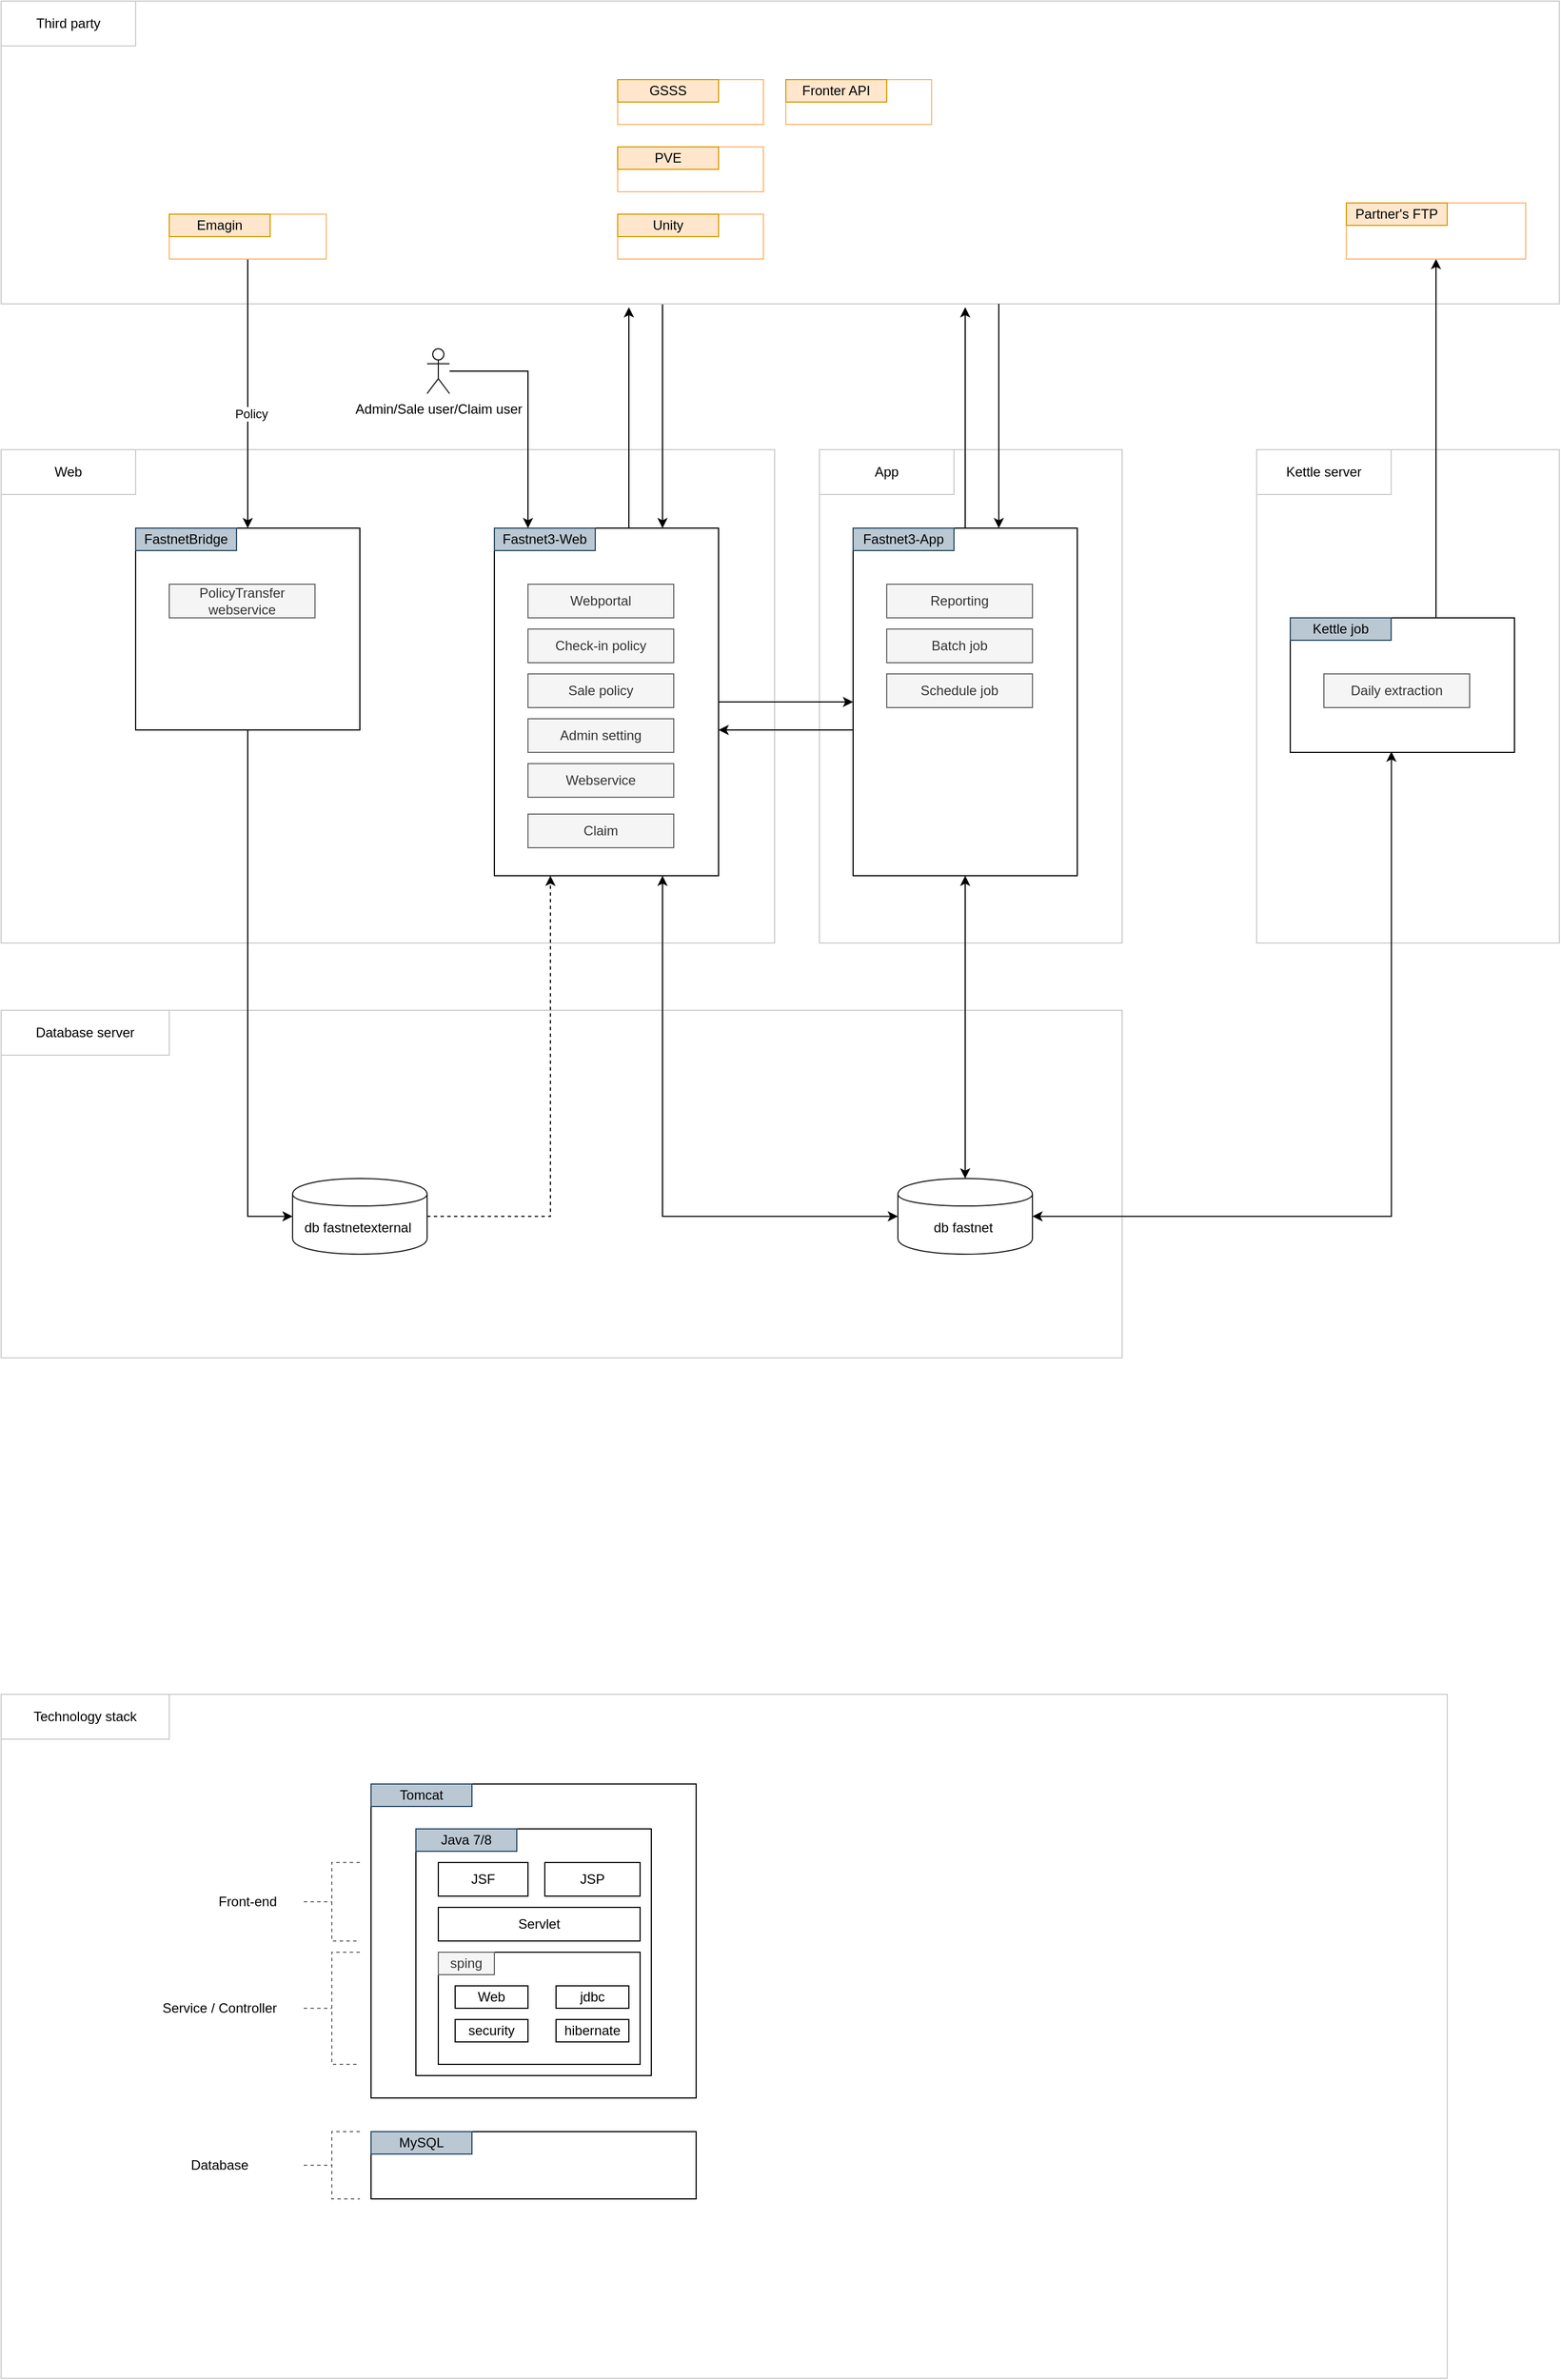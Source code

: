 <mxfile version="13.10.0" type="github">
  <diagram id="_Qi5-8vMkDARBLpsw7g2" name="Page-1">
    <mxGraphModel dx="2264" dy="1862" grid="1" gridSize="10" guides="1" tooltips="1" connect="1" arrows="1" fold="1" page="1" pageScale="1" pageWidth="850" pageHeight="1100" math="0" shadow="0">
      <root>
        <mxCell id="0" />
        <mxCell id="1" parent="0" />
        <mxCell id="d4HiScYhIK8ZEe099J1S-32" value="" style="rounded=0;whiteSpace=wrap;html=1;strokeColor=#CCCCCC;" parent="1" vertex="1">
          <mxGeometry x="-60" y="1320" width="1290" height="610" as="geometry" />
        </mxCell>
        <mxCell id="04xc2cwC5dB2ZxlCefCA-4" value="" style="rounded=0;whiteSpace=wrap;html=1;fillColor=none;" vertex="1" parent="1">
          <mxGeometry x="270" y="1400" width="290" height="280" as="geometry" />
        </mxCell>
        <mxCell id="FntSjyLviNsC1k4Xi9m7-3" value="" style="rounded=0;whiteSpace=wrap;html=1;strokeColor=#CCCCCC;" parent="1" vertex="1">
          <mxGeometry x="470" y="-138.52" width="330" height="198.52" as="geometry" />
        </mxCell>
        <mxCell id="fq4dfgVjbXa0ldg3vMH8-18" value="" style="rounded=0;whiteSpace=wrap;html=1;strokeColor=#CCCCCC;" parent="1" vertex="1">
          <mxGeometry x="-60" y="210" width="690" height="440" as="geometry" />
        </mxCell>
        <mxCell id="d4HiScYhIK8ZEe099J1S-29" style="edgeStyle=orthogonalEdgeStyle;rounded=0;orthogonalLoop=1;jettySize=auto;html=1;entryX=0.75;entryY=0;entryDx=0;entryDy=0;" parent="1" source="d4HiScYhIK8ZEe099J1S-25" target="fq4dfgVjbXa0ldg3vMH8-4" edge="1">
          <mxGeometry relative="1" as="geometry">
            <Array as="points">
              <mxPoint x="530" y="200" />
              <mxPoint x="530" y="200" />
            </Array>
          </mxGeometry>
        </mxCell>
        <mxCell id="d4HiScYhIK8ZEe099J1S-25" value="" style="rounded=0;whiteSpace=wrap;html=1;strokeColor=#CCCCCC;" parent="1" vertex="1">
          <mxGeometry x="-60" y="-190" width="1390" height="270" as="geometry" />
        </mxCell>
        <mxCell id="d4HiScYhIK8ZEe099J1S-26" value="Third party" style="rounded=0;whiteSpace=wrap;html=1;strokeColor=#CCCCCC;" parent="1" vertex="1">
          <mxGeometry x="-60" y="-190" width="120" height="40" as="geometry" />
        </mxCell>
        <mxCell id="d4HiScYhIK8ZEe099J1S-7" value="" style="rounded=0;whiteSpace=wrap;html=1;strokeColor=#CCCCCC;" parent="1" vertex="1">
          <mxGeometry x="-60" y="710" width="1000" height="310" as="geometry" />
        </mxCell>
        <mxCell id="d4HiScYhIK8ZEe099J1S-8" value="Database server" style="rounded=0;whiteSpace=wrap;html=1;strokeColor=#CCCCCC;" parent="1" vertex="1">
          <mxGeometry x="-60" y="710" width="150" height="40" as="geometry" />
        </mxCell>
        <mxCell id="d4HiScYhIK8ZEe099J1S-5" value="" style="rounded=0;whiteSpace=wrap;html=1;strokeColor=#CCCCCC;" parent="1" vertex="1">
          <mxGeometry x="1060" y="210" width="270" height="440" as="geometry" />
        </mxCell>
        <mxCell id="d4HiScYhIK8ZEe099J1S-6" value="Kettle server" style="rounded=0;whiteSpace=wrap;html=1;strokeColor=#CCCCCC;" parent="1" vertex="1">
          <mxGeometry x="1060" y="210" width="120" height="40" as="geometry" />
        </mxCell>
        <mxCell id="d4HiScYhIK8ZEe099J1S-3" value="" style="rounded=0;whiteSpace=wrap;html=1;strokeColor=#CCCCCC;" parent="1" vertex="1">
          <mxGeometry x="670" y="210" width="270" height="440" as="geometry" />
        </mxCell>
        <mxCell id="d4HiScYhIK8ZEe099J1S-30" style="edgeStyle=orthogonalEdgeStyle;rounded=0;orthogonalLoop=1;jettySize=auto;html=1;entryX=0;entryY=0.5;entryDx=0;entryDy=0;" parent="1" source="fq4dfgVjbXa0ldg3vMH8-1" target="fq4dfgVjbXa0ldg3vMH8-34" edge="1">
          <mxGeometry relative="1" as="geometry" />
        </mxCell>
        <mxCell id="fq4dfgVjbXa0ldg3vMH8-1" value="" style="rounded=0;whiteSpace=wrap;html=1;" parent="1" vertex="1">
          <mxGeometry x="60" y="280" width="200" height="180" as="geometry" />
        </mxCell>
        <mxCell id="fq4dfgVjbXa0ldg3vMH8-2" value="FastnetBridge" style="rounded=0;whiteSpace=wrap;html=1;fillColor=#bac8d3;strokeColor=#23445d;" parent="1" vertex="1">
          <mxGeometry x="60" y="280" width="90" height="20" as="geometry" />
        </mxCell>
        <mxCell id="fq4dfgVjbXa0ldg3vMH8-3" value="PolicyTransfer webservice" style="rounded=0;whiteSpace=wrap;html=1;fillColor=#f5f5f5;strokeColor=#666666;fontColor=#333333;" parent="1" vertex="1">
          <mxGeometry x="90" y="330" width="130" height="30" as="geometry" />
        </mxCell>
        <mxCell id="fq4dfgVjbXa0ldg3vMH8-29" style="edgeStyle=orthogonalEdgeStyle;rounded=0;orthogonalLoop=1;jettySize=auto;html=1;entryX=0;entryY=0.5;entryDx=0;entryDy=0;" parent="1" source="fq4dfgVjbXa0ldg3vMH8-4" target="fq4dfgVjbXa0ldg3vMH8-10" edge="1">
          <mxGeometry relative="1" as="geometry" />
        </mxCell>
        <mxCell id="d4HiScYhIK8ZEe099J1S-28" style="edgeStyle=orthogonalEdgeStyle;rounded=0;orthogonalLoop=1;jettySize=auto;html=1;" parent="1" source="fq4dfgVjbXa0ldg3vMH8-4" edge="1">
          <mxGeometry relative="1" as="geometry">
            <mxPoint x="500" y="83" as="targetPoint" />
            <Array as="points">
              <mxPoint x="500" y="83" />
            </Array>
          </mxGeometry>
        </mxCell>
        <mxCell id="fq4dfgVjbXa0ldg3vMH8-4" value="" style="rounded=0;whiteSpace=wrap;html=1;" parent="1" vertex="1">
          <mxGeometry x="380" y="280" width="200" height="310" as="geometry" />
        </mxCell>
        <mxCell id="fq4dfgVjbXa0ldg3vMH8-5" value="Fastnet3-Web" style="rounded=0;whiteSpace=wrap;html=1;fillColor=#bac8d3;strokeColor=#23445d;" parent="1" vertex="1">
          <mxGeometry x="380" y="280" width="90" height="20" as="geometry" />
        </mxCell>
        <mxCell id="fq4dfgVjbXa0ldg3vMH8-6" value="Webportal" style="rounded=0;whiteSpace=wrap;html=1;fillColor=#f5f5f5;strokeColor=#666666;fontColor=#333333;" parent="1" vertex="1">
          <mxGeometry x="410" y="330" width="130" height="30" as="geometry" />
        </mxCell>
        <mxCell id="fq4dfgVjbXa0ldg3vMH8-7" value="Check-in policy" style="rounded=0;whiteSpace=wrap;html=1;fillColor=#f5f5f5;strokeColor=#666666;fontColor=#333333;" parent="1" vertex="1">
          <mxGeometry x="410" y="370" width="130" height="30" as="geometry" />
        </mxCell>
        <mxCell id="fq4dfgVjbXa0ldg3vMH8-8" value="Sale policy" style="rounded=0;whiteSpace=wrap;html=1;fillColor=#f5f5f5;strokeColor=#666666;fontColor=#333333;" parent="1" vertex="1">
          <mxGeometry x="410" y="410" width="130" height="30" as="geometry" />
        </mxCell>
        <mxCell id="fq4dfgVjbXa0ldg3vMH8-9" value="Admin setting" style="rounded=0;whiteSpace=wrap;html=1;fillColor=#f5f5f5;strokeColor=#666666;fontColor=#333333;" parent="1" vertex="1">
          <mxGeometry x="410" y="450" width="130" height="30" as="geometry" />
        </mxCell>
        <mxCell id="fq4dfgVjbXa0ldg3vMH8-30" style="edgeStyle=orthogonalEdgeStyle;rounded=0;orthogonalLoop=1;jettySize=auto;html=1;" parent="1" source="fq4dfgVjbXa0ldg3vMH8-10" target="fq4dfgVjbXa0ldg3vMH8-4" edge="1">
          <mxGeometry relative="1" as="geometry">
            <Array as="points">
              <mxPoint x="640" y="460" />
              <mxPoint x="640" y="460" />
            </Array>
          </mxGeometry>
        </mxCell>
        <mxCell id="fq4dfgVjbXa0ldg3vMH8-10" value="" style="rounded=0;whiteSpace=wrap;html=1;" parent="1" vertex="1">
          <mxGeometry x="700" y="280" width="200" height="310" as="geometry" />
        </mxCell>
        <mxCell id="fq4dfgVjbXa0ldg3vMH8-11" value="Fastnet3-App" style="rounded=0;whiteSpace=wrap;html=1;fillColor=#bac8d3;strokeColor=#23445d;" parent="1" vertex="1">
          <mxGeometry x="700" y="280" width="90" height="20" as="geometry" />
        </mxCell>
        <mxCell id="fq4dfgVjbXa0ldg3vMH8-12" value="Reporting" style="rounded=0;whiteSpace=wrap;html=1;fillColor=#f5f5f5;strokeColor=#666666;fontColor=#333333;" parent="1" vertex="1">
          <mxGeometry x="730" y="330" width="130" height="30" as="geometry" />
        </mxCell>
        <mxCell id="fq4dfgVjbXa0ldg3vMH8-13" value="Batch job" style="rounded=0;whiteSpace=wrap;html=1;fillColor=#f5f5f5;strokeColor=#666666;fontColor=#333333;" parent="1" vertex="1">
          <mxGeometry x="730" y="370" width="130" height="30" as="geometry" />
        </mxCell>
        <mxCell id="fq4dfgVjbXa0ldg3vMH8-14" value="Schedule job" style="rounded=0;whiteSpace=wrap;html=1;fillColor=#f5f5f5;strokeColor=#666666;fontColor=#333333;" parent="1" vertex="1">
          <mxGeometry x="730" y="410" width="130" height="30" as="geometry" />
        </mxCell>
        <mxCell id="fq4dfgVjbXa0ldg3vMH8-16" value="Webservice" style="rounded=0;whiteSpace=wrap;html=1;fillColor=#f5f5f5;strokeColor=#666666;fontColor=#333333;" parent="1" vertex="1">
          <mxGeometry x="410" y="490" width="130" height="30" as="geometry" />
        </mxCell>
        <mxCell id="fq4dfgVjbXa0ldg3vMH8-23" style="edgeStyle=orthogonalEdgeStyle;rounded=0;orthogonalLoop=1;jettySize=auto;html=1;" parent="1" source="fq4dfgVjbXa0ldg3vMH8-20" target="fq4dfgVjbXa0ldg3vMH8-1" edge="1">
          <mxGeometry relative="1" as="geometry">
            <Array as="points">
              <mxPoint x="160" y="150" />
              <mxPoint x="160" y="150" />
            </Array>
          </mxGeometry>
        </mxCell>
        <mxCell id="fq4dfgVjbXa0ldg3vMH8-24" value="Policy" style="edgeLabel;html=1;align=center;verticalAlign=middle;resizable=0;points=[];" parent="fq4dfgVjbXa0ldg3vMH8-23" vertex="1" connectable="0">
          <mxGeometry x="0.144" y="2" relative="1" as="geometry">
            <mxPoint x="1" as="offset" />
          </mxGeometry>
        </mxCell>
        <mxCell id="fq4dfgVjbXa0ldg3vMH8-27" value="" style="edgeStyle=orthogonalEdgeStyle;rounded=0;orthogonalLoop=1;jettySize=auto;html=1;" parent="1" source="fq4dfgVjbXa0ldg3vMH8-26" edge="1">
          <mxGeometry relative="1" as="geometry">
            <Array as="points">
              <mxPoint x="410" y="140" />
            </Array>
            <mxPoint x="410" y="280" as="targetPoint" />
          </mxGeometry>
        </mxCell>
        <mxCell id="fq4dfgVjbXa0ldg3vMH8-26" value="Admin/Sale user/Claim user" style="shape=umlActor;verticalLabelPosition=bottom;verticalAlign=top;html=1;outlineConnect=0;strokeColor=#1A1A1A;" parent="1" vertex="1">
          <mxGeometry x="320" y="120" width="20" height="40" as="geometry" />
        </mxCell>
        <mxCell id="d4HiScYhIK8ZEe099J1S-21" style="edgeStyle=orthogonalEdgeStyle;rounded=0;orthogonalLoop=1;jettySize=auto;html=1;entryX=0.5;entryY=1;entryDx=0;entryDy=0;" parent="1" source="fq4dfgVjbXa0ldg3vMH8-31" target="fq4dfgVjbXa0ldg3vMH8-53" edge="1">
          <mxGeometry relative="1" as="geometry">
            <Array as="points">
              <mxPoint x="1220" y="280" />
              <mxPoint x="1220" y="280" />
            </Array>
          </mxGeometry>
        </mxCell>
        <mxCell id="fq4dfgVjbXa0ldg3vMH8-31" value="" style="rounded=0;whiteSpace=wrap;html=1;" parent="1" vertex="1">
          <mxGeometry x="1090" y="360" width="200" height="120" as="geometry" />
        </mxCell>
        <mxCell id="fq4dfgVjbXa0ldg3vMH8-32" value="Kettle job" style="rounded=0;whiteSpace=wrap;html=1;fillColor=#bac8d3;strokeColor=#23445d;" parent="1" vertex="1">
          <mxGeometry x="1090" y="360" width="90" height="20" as="geometry" />
        </mxCell>
        <mxCell id="fq4dfgVjbXa0ldg3vMH8-33" value="Daily extraction" style="rounded=0;whiteSpace=wrap;html=1;fillColor=#f5f5f5;strokeColor=#666666;fontColor=#333333;" parent="1" vertex="1">
          <mxGeometry x="1120" y="410" width="130" height="30" as="geometry" />
        </mxCell>
        <mxCell id="fq4dfgVjbXa0ldg3vMH8-47" style="edgeStyle=orthogonalEdgeStyle;rounded=0;orthogonalLoop=1;jettySize=auto;html=1;entryX=0.25;entryY=1;entryDx=0;entryDy=0;dashed=1;" parent="1" source="fq4dfgVjbXa0ldg3vMH8-34" target="fq4dfgVjbXa0ldg3vMH8-4" edge="1">
          <mxGeometry relative="1" as="geometry" />
        </mxCell>
        <mxCell id="fq4dfgVjbXa0ldg3vMH8-34" value="db fastnetexternal&amp;nbsp;" style="shape=cylinder;whiteSpace=wrap;html=1;boundedLbl=1;backgroundOutline=1;strokeColor=#1A1A1A;" parent="1" vertex="1">
          <mxGeometry x="200" y="860" width="120" height="67.5" as="geometry" />
        </mxCell>
        <mxCell id="fq4dfgVjbXa0ldg3vMH8-49" style="edgeStyle=orthogonalEdgeStyle;rounded=0;orthogonalLoop=1;jettySize=auto;html=1;entryX=0.75;entryY=1;entryDx=0;entryDy=0;endArrow=classic;endFill=1;startArrow=classic;startFill=1;" parent="1" source="fq4dfgVjbXa0ldg3vMH8-48" target="fq4dfgVjbXa0ldg3vMH8-4" edge="1">
          <mxGeometry relative="1" as="geometry" />
        </mxCell>
        <mxCell id="fq4dfgVjbXa0ldg3vMH8-51" style="edgeStyle=orthogonalEdgeStyle;curved=1;rounded=0;orthogonalLoop=1;jettySize=auto;html=1;startArrow=classic;startFill=1;endArrow=classic;endFill=1;" parent="1" source="fq4dfgVjbXa0ldg3vMH8-48" target="fq4dfgVjbXa0ldg3vMH8-10" edge="1">
          <mxGeometry relative="1" as="geometry" />
        </mxCell>
        <mxCell id="fq4dfgVjbXa0ldg3vMH8-52" style="edgeStyle=orthogonalEdgeStyle;rounded=0;orthogonalLoop=1;jettySize=auto;html=1;entryX=0.451;entryY=0.994;entryDx=0;entryDy=0;entryPerimeter=0;startArrow=classic;startFill=1;endArrow=classic;endFill=1;" parent="1" source="fq4dfgVjbXa0ldg3vMH8-48" target="fq4dfgVjbXa0ldg3vMH8-31" edge="1">
          <mxGeometry relative="1" as="geometry" />
        </mxCell>
        <mxCell id="fq4dfgVjbXa0ldg3vMH8-48" value="db fastnet&amp;nbsp;" style="shape=cylinder;whiteSpace=wrap;html=1;boundedLbl=1;backgroundOutline=1;strokeColor=#1A1A1A;" parent="1" vertex="1">
          <mxGeometry x="740" y="860" width="120" height="67.5" as="geometry" />
        </mxCell>
        <mxCell id="fq4dfgVjbXa0ldg3vMH8-53" value="" style="rounded=0;whiteSpace=wrap;html=1;strokeColor=#FFB570;" parent="1" vertex="1">
          <mxGeometry x="1140" y="-10" width="160" height="50" as="geometry" />
        </mxCell>
        <mxCell id="fq4dfgVjbXa0ldg3vMH8-54" value="" style="group" parent="1" vertex="1" connectable="0">
          <mxGeometry x="1140" y="-45" width="160" height="50" as="geometry" />
        </mxCell>
        <mxCell id="fq4dfgVjbXa0ldg3vMH8-55" value="Partner&#39;s FTP" style="rounded=0;whiteSpace=wrap;html=1;fillColor=#ffe6cc;strokeColor=#d79b00;" parent="fq4dfgVjbXa0ldg3vMH8-54" vertex="1">
          <mxGeometry y="35" width="90" height="20" as="geometry" />
        </mxCell>
        <mxCell id="d4HiScYhIK8ZEe099J1S-2" value="Web" style="rounded=0;whiteSpace=wrap;html=1;strokeColor=#CCCCCC;" parent="1" vertex="1">
          <mxGeometry x="-60" y="210" width="120" height="40" as="geometry" />
        </mxCell>
        <mxCell id="d4HiScYhIK8ZEe099J1S-4" value="App" style="rounded=0;whiteSpace=wrap;html=1;strokeColor=#CCCCCC;" parent="1" vertex="1">
          <mxGeometry x="670" y="210" width="120" height="40" as="geometry" />
        </mxCell>
        <mxCell id="d4HiScYhIK8ZEe099J1S-9" value="" style="rounded=0;whiteSpace=wrap;html=1;strokeColor=#FFB570;" parent="1" vertex="1">
          <mxGeometry x="490" y="-120" width="130" height="40" as="geometry" />
        </mxCell>
        <mxCell id="d4HiScYhIK8ZEe099J1S-10" value="" style="group" parent="1" vertex="1" connectable="0">
          <mxGeometry x="490" y="-120" width="160" height="50" as="geometry" />
        </mxCell>
        <mxCell id="d4HiScYhIK8ZEe099J1S-11" value="GSSS" style="rounded=0;whiteSpace=wrap;html=1;fillColor=#ffe6cc;strokeColor=#d79b00;" parent="d4HiScYhIK8ZEe099J1S-10" vertex="1">
          <mxGeometry width="90" height="20" as="geometry" />
        </mxCell>
        <mxCell id="d4HiScYhIK8ZEe099J1S-12" value="" style="rounded=0;whiteSpace=wrap;html=1;strokeColor=#FFB570;" parent="1" vertex="1">
          <mxGeometry x="490" y="-60" width="130" height="40" as="geometry" />
        </mxCell>
        <mxCell id="d4HiScYhIK8ZEe099J1S-13" value="" style="group" parent="1" vertex="1" connectable="0">
          <mxGeometry x="490" y="-60" width="830" height="100.0" as="geometry" />
        </mxCell>
        <mxCell id="d4HiScYhIK8ZEe099J1S-14" value="PVE" style="rounded=0;whiteSpace=wrap;html=1;fillColor=#ffe6cc;strokeColor=#d79b00;" parent="d4HiScYhIK8ZEe099J1S-13" vertex="1">
          <mxGeometry width="90" height="20" as="geometry" />
        </mxCell>
        <mxCell id="d4HiScYhIK8ZEe099J1S-15" value="" style="rounded=0;whiteSpace=wrap;html=1;strokeColor=#FFB570;" parent="1" vertex="1">
          <mxGeometry x="490" width="130" height="40" as="geometry" />
        </mxCell>
        <mxCell id="d4HiScYhIK8ZEe099J1S-16" value="" style="group" parent="1" vertex="1" connectable="0">
          <mxGeometry x="490" width="160" height="50" as="geometry" />
        </mxCell>
        <mxCell id="d4HiScYhIK8ZEe099J1S-17" value="Unity" style="rounded=0;whiteSpace=wrap;html=1;fillColor=#ffe6cc;strokeColor=#d79b00;" parent="d4HiScYhIK8ZEe099J1S-16" vertex="1">
          <mxGeometry width="90" height="20" as="geometry" />
        </mxCell>
        <mxCell id="fq4dfgVjbXa0ldg3vMH8-20" value="" style="rounded=0;whiteSpace=wrap;html=1;strokeColor=#FFB570;" parent="1" vertex="1">
          <mxGeometry x="90" width="140" height="40" as="geometry" />
        </mxCell>
        <mxCell id="fq4dfgVjbXa0ldg3vMH8-21" value="Emagin" style="rounded=0;whiteSpace=wrap;html=1;fillColor=#ffe6cc;strokeColor=#d79b00;" parent="1" vertex="1">
          <mxGeometry x="90" width="90" height="20" as="geometry" />
        </mxCell>
        <mxCell id="d4HiScYhIK8ZEe099J1S-22" value="" style="rounded=0;whiteSpace=wrap;html=1;strokeColor=#FFB570;" parent="1" vertex="1">
          <mxGeometry x="640" y="-120" width="130" height="40" as="geometry" />
        </mxCell>
        <mxCell id="d4HiScYhIK8ZEe099J1S-23" value="" style="group" parent="1" vertex="1" connectable="0">
          <mxGeometry x="640" y="-120" width="160" height="50" as="geometry" />
        </mxCell>
        <mxCell id="d4HiScYhIK8ZEe099J1S-24" value="Fronter API" style="rounded=0;whiteSpace=wrap;html=1;fillColor=#ffe6cc;strokeColor=#d79b00;" parent="d4HiScYhIK8ZEe099J1S-23" vertex="1">
          <mxGeometry width="90" height="20" as="geometry" />
        </mxCell>
        <mxCell id="d4HiScYhIK8ZEe099J1S-31" value="Claim" style="rounded=0;whiteSpace=wrap;html=1;fillColor=#f5f5f5;strokeColor=#666666;fontColor=#333333;" parent="1" vertex="1">
          <mxGeometry x="410" y="535" width="130" height="30" as="geometry" />
        </mxCell>
        <mxCell id="d4HiScYhIK8ZEe099J1S-33" value="Technology stack" style="rounded=0;whiteSpace=wrap;html=1;strokeColor=#CCCCCC;" parent="1" vertex="1">
          <mxGeometry x="-60" y="1320" width="150" height="40" as="geometry" />
        </mxCell>
        <mxCell id="d4HiScYhIK8ZEe099J1S-36" value="" style="rounded=0;whiteSpace=wrap;html=1;" parent="1" vertex="1">
          <mxGeometry x="310" y="1440" width="210" height="220" as="geometry" />
        </mxCell>
        <mxCell id="d4HiScYhIK8ZEe099J1S-37" value="Java 7/8" style="rounded=0;whiteSpace=wrap;html=1;fillColor=#bac8d3;strokeColor=#23445d;" parent="1" vertex="1">
          <mxGeometry x="310" y="1440" width="90" height="20" as="geometry" />
        </mxCell>
        <mxCell id="d4HiScYhIK8ZEe099J1S-38" value="JSF" style="rounded=0;whiteSpace=wrap;html=1;" parent="1" vertex="1">
          <mxGeometry x="330" y="1470" width="80" height="30" as="geometry" />
        </mxCell>
        <mxCell id="d4HiScYhIK8ZEe099J1S-39" value="JSP" style="rounded=0;whiteSpace=wrap;html=1;" parent="1" vertex="1">
          <mxGeometry x="425" y="1470" width="85" height="30" as="geometry" />
        </mxCell>
        <mxCell id="d4HiScYhIK8ZEe099J1S-40" value="Servlet" style="rounded=0;whiteSpace=wrap;html=1;" parent="1" vertex="1">
          <mxGeometry x="330" y="1510" width="180" height="30" as="geometry" />
        </mxCell>
        <mxCell id="d4HiScYhIK8ZEe099J1S-41" value="" style="rounded=0;whiteSpace=wrap;html=1;" parent="1" vertex="1">
          <mxGeometry x="330" y="1550" width="180" height="100" as="geometry" />
        </mxCell>
        <mxCell id="d4HiScYhIK8ZEe099J1S-42" value="sping" style="rounded=0;whiteSpace=wrap;html=1;fillColor=#f5f5f5;strokeColor=#666666;fontColor=#333333;" parent="1" vertex="1">
          <mxGeometry x="330" y="1550" width="50" height="20" as="geometry" />
        </mxCell>
        <mxCell id="d4HiScYhIK8ZEe099J1S-43" value="Web" style="rounded=0;whiteSpace=wrap;html=1;" parent="1" vertex="1">
          <mxGeometry x="345" y="1580" width="65" height="20" as="geometry" />
        </mxCell>
        <mxCell id="d4HiScYhIK8ZEe099J1S-44" value="jdbc" style="rounded=0;whiteSpace=wrap;html=1;" parent="1" vertex="1">
          <mxGeometry x="435" y="1580" width="65" height="20" as="geometry" />
        </mxCell>
        <mxCell id="d4HiScYhIK8ZEe099J1S-45" value="security" style="rounded=0;whiteSpace=wrap;html=1;" parent="1" vertex="1">
          <mxGeometry x="345" y="1610" width="65" height="20" as="geometry" />
        </mxCell>
        <mxCell id="d4HiScYhIK8ZEe099J1S-46" value="hibernate" style="rounded=0;whiteSpace=wrap;html=1;" parent="1" vertex="1">
          <mxGeometry x="435" y="1610" width="65" height="20" as="geometry" />
        </mxCell>
        <mxCell id="d4HiScYhIK8ZEe099J1S-47" value="" style="rounded=0;whiteSpace=wrap;html=1;" parent="1" vertex="1">
          <mxGeometry x="270" y="1710" width="290" height="60" as="geometry" />
        </mxCell>
        <mxCell id="d4HiScYhIK8ZEe099J1S-48" value="MySQL" style="rounded=0;whiteSpace=wrap;html=1;fillColor=#bac8d3;strokeColor=#23445d;" parent="1" vertex="1">
          <mxGeometry x="270" y="1710" width="90" height="20" as="geometry" />
        </mxCell>
        <mxCell id="d4HiScYhIK8ZEe099J1S-50" value="" style="strokeWidth=1;html=1;shape=mxgraph.flowchart.annotation_2;align=left;labelPosition=right;pointerEvents=1;dashed=1;fillColor=#f5f5f5;strokeColor=#666666;fontColor=#333333;" parent="1" vertex="1">
          <mxGeometry x="210" y="1470" width="50" height="70" as="geometry" />
        </mxCell>
        <mxCell id="d4HiScYhIK8ZEe099J1S-51" value="Front-end" style="text;html=1;strokeColor=none;fillColor=none;align=center;verticalAlign=middle;whiteSpace=wrap;rounded=0;dashed=1;" parent="1" vertex="1">
          <mxGeometry x="120" y="1495" width="80" height="20" as="geometry" />
        </mxCell>
        <mxCell id="d4HiScYhIK8ZEe099J1S-52" value="" style="strokeWidth=1;html=1;shape=mxgraph.flowchart.annotation_2;align=left;labelPosition=right;pointerEvents=1;dashed=1;fillColor=#f5f5f5;strokeColor=#666666;fontColor=#333333;" parent="1" vertex="1">
          <mxGeometry x="210" y="1550" width="50" height="100" as="geometry" />
        </mxCell>
        <mxCell id="d4HiScYhIK8ZEe099J1S-53" value="Service / Controller" style="text;html=1;strokeColor=none;fillColor=none;align=center;verticalAlign=middle;whiteSpace=wrap;rounded=0;dashed=1;" parent="1" vertex="1">
          <mxGeometry x="70" y="1590" width="130" height="20" as="geometry" />
        </mxCell>
        <mxCell id="d4HiScYhIK8ZEe099J1S-54" value="" style="strokeWidth=1;html=1;shape=mxgraph.flowchart.annotation_2;align=left;labelPosition=right;pointerEvents=1;dashed=1;fillColor=#f5f5f5;strokeColor=#666666;fontColor=#333333;" parent="1" vertex="1">
          <mxGeometry x="210" y="1710" width="50" height="60" as="geometry" />
        </mxCell>
        <mxCell id="d4HiScYhIK8ZEe099J1S-55" value="Database" style="text;html=1;strokeColor=none;fillColor=none;align=center;verticalAlign=middle;whiteSpace=wrap;rounded=0;dashed=1;" parent="1" vertex="1">
          <mxGeometry x="70" y="1730" width="130" height="20" as="geometry" />
        </mxCell>
        <mxCell id="FntSjyLviNsC1k4Xi9m7-1" style="edgeStyle=orthogonalEdgeStyle;rounded=0;orthogonalLoop=1;jettySize=auto;html=1;entryX=0.75;entryY=0;entryDx=0;entryDy=0;" parent="1" edge="1">
          <mxGeometry relative="1" as="geometry">
            <Array as="points">
              <mxPoint x="830" y="200" />
              <mxPoint x="830" y="200" />
            </Array>
            <mxPoint x="830" y="80" as="sourcePoint" />
            <mxPoint x="830" y="280" as="targetPoint" />
          </mxGeometry>
        </mxCell>
        <mxCell id="FntSjyLviNsC1k4Xi9m7-2" style="edgeStyle=orthogonalEdgeStyle;rounded=0;orthogonalLoop=1;jettySize=auto;html=1;" parent="1" edge="1">
          <mxGeometry relative="1" as="geometry">
            <mxPoint x="800" y="83" as="targetPoint" />
            <Array as="points">
              <mxPoint x="800" y="83" />
            </Array>
            <mxPoint x="800" y="280" as="sourcePoint" />
          </mxGeometry>
        </mxCell>
        <mxCell id="04xc2cwC5dB2ZxlCefCA-6" value="Tomcat" style="rounded=0;whiteSpace=wrap;html=1;fillColor=#bac8d3;strokeColor=#23445d;" vertex="1" parent="1">
          <mxGeometry x="270" y="1400" width="90" height="20" as="geometry" />
        </mxCell>
      </root>
    </mxGraphModel>
  </diagram>
</mxfile>

